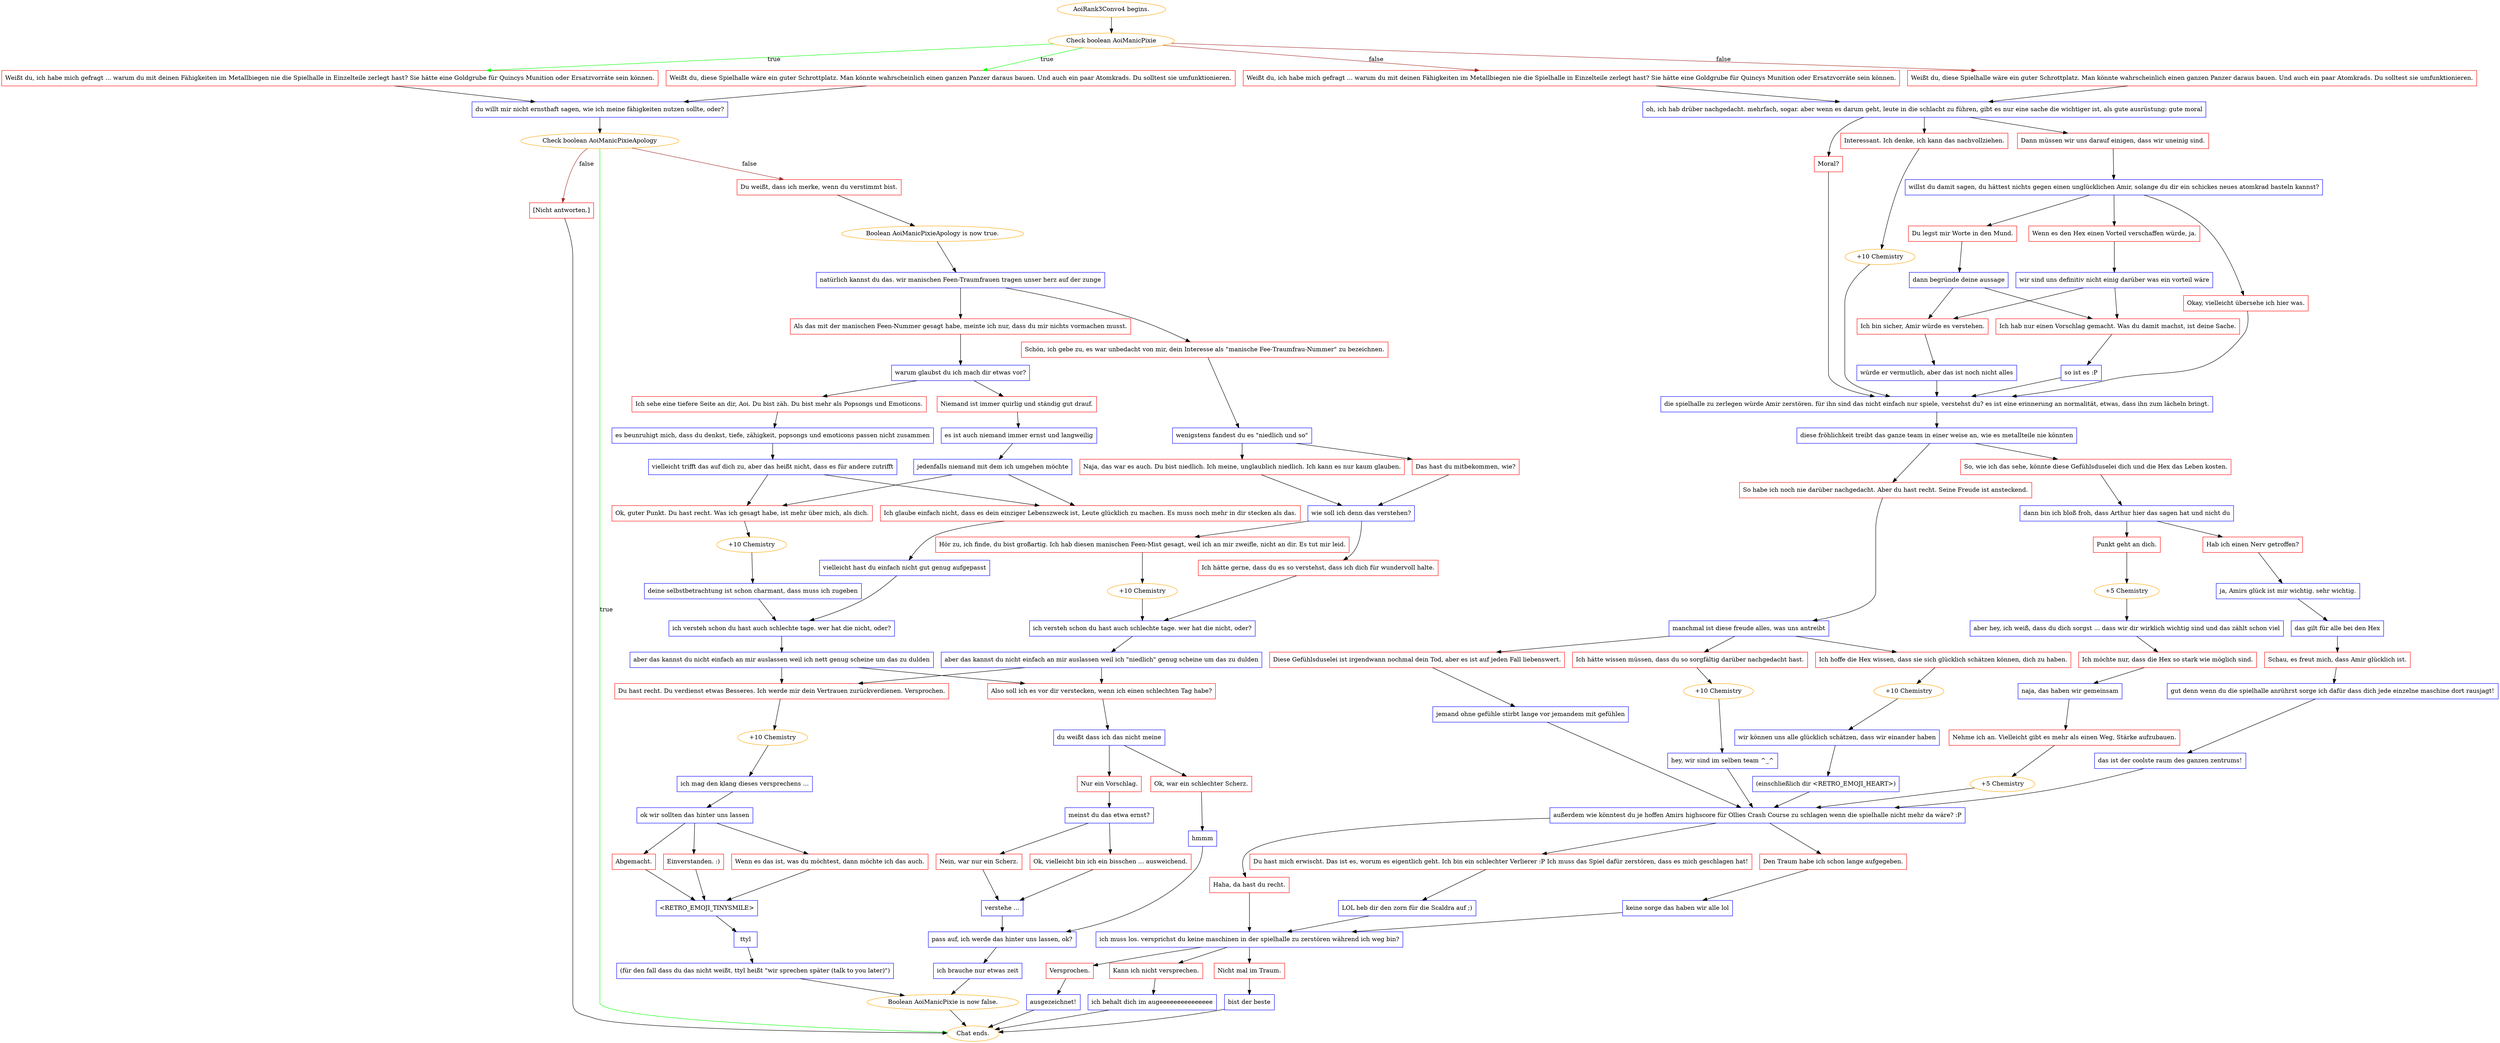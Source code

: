 digraph {
	"AoiRank3Convo4 begins." [color=orange];
		"AoiRank3Convo4 begins." -> j3883439251;
	j3883439251 [label="Check boolean AoiManicPixie",color=orange];
		j3883439251 -> j1845086542 [label=true,color=green];
		j3883439251 -> j1008623183 [label=true,color=green];
		j3883439251 -> j3881028439 [label=false,color=brown];
		j3883439251 -> j1527300703 [label=false,color=brown];
	j1845086542 [label="Weißt du, ich habe mich gefragt ... warum du mit deinen Fähigkeiten im Metallbiegen nie die Spielhalle in Einzelteile zerlegt hast? Sie hätte eine Goldgrube für Quincys Munition oder Ersatzvorräte sein können.",shape=box,color=red];
		j1845086542 -> j2645984354;
	j1008623183 [label="Weißt du, diese Spielhalle wäre ein guter Schrottplatz. Man könnte wahrscheinlich einen ganzen Panzer daraus bauen. Und auch ein paar Atomkrads. Du solltest sie umfunktionieren.",shape=box,color=red];
		j1008623183 -> j2645984354;
	j3881028439 [label="Weißt du, ich habe mich gefragt ... warum du mit deinen Fähigkeiten im Metallbiegen nie die Spielhalle in Einzelteile zerlegt hast? Sie hätte eine Goldgrube für Quincys Munition oder Ersatzvorräte sein können.",shape=box,color=red];
		j3881028439 -> j1350447894;
	j1527300703 [label="Weißt du, diese Spielhalle wäre ein guter Schrottplatz. Man könnte wahrscheinlich einen ganzen Panzer daraus bauen. Und auch ein paar Atomkrads. Du solltest sie umfunktionieren.",shape=box,color=red];
		j1527300703 -> j1350447894;
	j2645984354 [label="du willt mir nicht ernsthaft sagen, wie ich meine fähigkeiten nutzen sollte, oder?",shape=box,color=blue];
		j2645984354 -> j1910625347;
	j1350447894 [label="oh, ich hab drüber nachgedacht. mehrfach, sogar. aber wenn es darum geht, leute in die schlacht zu führen, gibt es nur eine sache die wichtiger ist, als gute ausrüstung: gute moral",shape=box,color=blue];
		j1350447894 -> j1399914941;
		j1350447894 -> j885717251;
		j1350447894 -> j1252494774;
	j1910625347 [label="Check boolean AoiManicPixieApology",color=orange];
		j1910625347 -> "Chat ends." [label=true,color=green];
		j1910625347 -> j2608780007 [label=false,color=brown];
		j1910625347 -> j3266056868 [label=false,color=brown];
	j1399914941 [label="Moral?",shape=box,color=red];
		j1399914941 -> j2043971434;
	j885717251 [label="Interessant. Ich denke, ich kann das nachvollziehen.",shape=box,color=red];
		j885717251 -> j663923903;
	j1252494774 [label="Dann müssen wir uns darauf einigen, dass wir uneinig sind.",shape=box,color=red];
		j1252494774 -> j2281618192;
	"Chat ends." [color=orange];
	j2608780007 [label="Du weißt, dass ich merke, wenn du verstimmt bist.",shape=box,color=red];
		j2608780007 -> j4186860954;
	j3266056868 [label="[Nicht antworten.]",shape=box,color=red];
		j3266056868 -> "Chat ends.";
	j2043971434 [label="die spielhalle zu zerlegen würde Amir zerstören. für ihn sind das nicht einfach nur spiele, verstehst du? es ist eine erinnerung an normalität, etwas, dass ihn zum lächeln bringt.",shape=box,color=blue];
		j2043971434 -> j423520680;
	j663923903 [label="+10 Chemistry",color=orange];
		j663923903 -> j2043971434;
	j2281618192 [label="willst du damit sagen, du hättest nichts gegen einen unglücklichen Amir, solange du dir ein schickes neues atomkrad basteln kannst?",shape=box,color=blue];
		j2281618192 -> j1401782826;
		j2281618192 -> j2421941510;
		j2281618192 -> j1874606457;
	j4186860954 [label="Boolean AoiManicPixieApology is now true.",color=orange];
		j4186860954 -> j1180626138;
	j423520680 [label="diese fröhlichkeit treibt das ganze team in einer weise an, wie es metallteile nie könnten",shape=box,color=blue];
		j423520680 -> j1593511661;
		j423520680 -> j1276691394;
	j1401782826 [label="Wenn es den Hex einen Vorteil verschaffen würde, ja.",shape=box,color=red];
		j1401782826 -> j1832976817;
	j2421941510 [label="Du legst mir Worte in den Mund.",shape=box,color=red];
		j2421941510 -> j3625131784;
	j1874606457 [label="Okay, vielleicht übersehe ich hier was.",shape=box,color=red];
		j1874606457 -> j2043971434;
	j1180626138 [label="natürlich kannst du das. wir manischen Feen-Traumfrauen tragen unser herz auf der zunge",shape=box,color=blue];
		j1180626138 -> j3144672647;
		j1180626138 -> j2817837107;
	j1593511661 [label="So habe ich noch nie darüber nachgedacht. Aber du hast recht. Seine Freude ist ansteckend.",shape=box,color=red];
		j1593511661 -> j4203546077;
	j1276691394 [label="So, wie ich das sehe, könnte diese Gefühlsduselei dich und die Hex das Leben kosten.",shape=box,color=red];
		j1276691394 -> j647810095;
	j1832976817 [label="wir sind uns definitiv nicht einig darüber was ein vorteil wäre",shape=box,color=blue];
		j1832976817 -> j2563510878;
		j1832976817 -> j3459851749;
	j3625131784 [label="dann begründe deine aussage",shape=box,color=blue];
		j3625131784 -> j2563510878;
		j3625131784 -> j3459851749;
	j3144672647 [label="Schön, ich gebe zu, es war unbedacht von mir, dein Interesse als \"manische Fee-Traumfrau-Nummer\" zu bezeichnen.",shape=box,color=red];
		j3144672647 -> j3057001145;
	j2817837107 [label="Als das mit der manischen Feen-Nummer gesagt habe, meinte ich nur, dass du mir nichts vormachen musst.",shape=box,color=red];
		j2817837107 -> j4217630708;
	j4203546077 [label="manchmal ist diese freude alles, was uns antreibt",shape=box,color=blue];
		j4203546077 -> j1278569821;
		j4203546077 -> j892438988;
		j4203546077 -> j3262351762;
	j647810095 [label="dann bin ich bloß froh, dass Arthur hier das sagen hat und nicht du",shape=box,color=blue];
		j647810095 -> j1343486391;
		j647810095 -> j911430601;
	j2563510878 [label="Ich hab nur einen Vorschlag gemacht. Was du damit machst, ist deine Sache.",shape=box,color=red];
		j2563510878 -> j26345501;
	j3459851749 [label="Ich bin sicher, Amir würde es verstehen.",shape=box,color=red];
		j3459851749 -> j3496444743;
	j3057001145 [label="wenigstens fandest du es \"niedlich und so\"",shape=box,color=blue];
		j3057001145 -> j3829607281;
		j3057001145 -> j1190653354;
	j4217630708 [label="warum glaubst du ich mach dir etwas vor?",shape=box,color=blue];
		j4217630708 -> j1656134717;
		j4217630708 -> j3160218487;
	j1278569821 [label="Ich hätte wissen müssen, dass du so sorgfältig darüber nachgedacht hast.",shape=box,color=red];
		j1278569821 -> j2802034614;
	j892438988 [label="Ich hoffe die Hex wissen, dass sie sich glücklich schätzen können, dich zu haben.",shape=box,color=red];
		j892438988 -> j527041936;
	j3262351762 [label="Diese Gefühlsduselei ist irgendwann nochmal dein Tod, aber es ist auf jeden Fall liebenswert.",shape=box,color=red];
		j3262351762 -> j1050457353;
	j1343486391 [label="Punkt geht an dich.",shape=box,color=red];
		j1343486391 -> j2436941529;
	j911430601 [label="Hab ich einen Nerv getroffen?",shape=box,color=red];
		j911430601 -> j1613858348;
	j26345501 [label="so ist es :P",shape=box,color=blue];
		j26345501 -> j2043971434;
	j3496444743 [label="würde er vermutlich, aber das ist noch nicht alles",shape=box,color=blue];
		j3496444743 -> j2043971434;
	j3829607281 [label="Naja, das war es auch. Du bist niedlich. Ich meine, unglaublich niedlich. Ich kann es nur kaum glauben.",shape=box,color=red];
		j3829607281 -> j364303073;
	j1190653354 [label="Das hast du mitbekommen, wie?",shape=box,color=red];
		j1190653354 -> j364303073;
	j1656134717 [label="Niemand ist immer quirlig und ständig gut drauf.",shape=box,color=red];
		j1656134717 -> j3852028418;
	j3160218487 [label="Ich sehe eine tiefere Seite an dir, Aoi. Du bist zäh. Du bist mehr als Popsongs und Emoticons.",shape=box,color=red];
		j3160218487 -> j991907318;
	j2802034614 [label="+10 Chemistry",color=orange];
		j2802034614 -> j630781451;
	j527041936 [label="+10 Chemistry",color=orange];
		j527041936 -> j3079907257;
	j1050457353 [label="jemand ohne gefühle stirbt lange vor jemandem mit gefühlen",shape=box,color=blue];
		j1050457353 -> j1167850269;
	j2436941529 [label="+5 Chemistry",color=orange];
		j2436941529 -> j2601701730;
	j1613858348 [label="ja, Amirs glück ist mir wichtig. sehr wichtig.",shape=box,color=blue];
		j1613858348 -> j4163498421;
	j364303073 [label="wie soll ich denn das verstehen?",shape=box,color=blue];
		j364303073 -> j3522492456;
		j364303073 -> j973154844;
	j3852028418 [label="es ist auch niemand immer ernst und langweilig",shape=box,color=blue];
		j3852028418 -> j1556394837;
	j991907318 [label="es beunruhigt mich, dass du denkst, tiefe, zähigkeit, popsongs und emoticons passen nicht zusammen",shape=box,color=blue];
		j991907318 -> j2043125409;
	j630781451 [label="hey, wir sind im selben team ^_^",shape=box,color=blue];
		j630781451 -> j1167850269;
	j3079907257 [label="wir können uns alle glücklich schätzen, dass wir einander haben",shape=box,color=blue];
		j3079907257 -> j15714729;
	j1167850269 [label="außerdem wie könntest du je hoffen Amirs highscore für Ollies Crash Course zu schlagen wenn die spielhalle nicht mehr da wäre? :P",shape=box,color=blue];
		j1167850269 -> j555711397;
		j1167850269 -> j538438836;
		j1167850269 -> j3167348825;
	j2601701730 [label="aber hey, ich weiß, dass du dich sorgst ... dass wir dir wirklich wichtig sind und das zählt schon viel",shape=box,color=blue];
		j2601701730 -> j992532894;
	j4163498421 [label="das gilt für alle bei den Hex",shape=box,color=blue];
		j4163498421 -> j1987201866;
	j3522492456 [label="Hör zu, ich finde, du bist großartig. Ich hab diesen manischen Feen-Mist gesagt, weil ich an mir zweifle, nicht an dir. Es tut mir leid.",shape=box,color=red];
		j3522492456 -> j2113363706;
	j973154844 [label="Ich hätte gerne, dass du es so verstehst, dass ich dich für wundervoll halte.",shape=box,color=red];
		j973154844 -> j310711916;
	j1556394837 [label="jedenfalls niemand mit dem ich umgehen möchte",shape=box,color=blue];
		j1556394837 -> j2507503336;
		j1556394837 -> j2810397117;
	j2043125409 [label="vielleicht trifft das auf dich zu, aber das heißt nicht, dass es für andere zutrifft",shape=box,color=blue];
		j2043125409 -> j2810397117;
		j2043125409 -> j2507503336;
	j15714729 [label="(einschließlich dir <RETRO_EMOJI_HEART>)",shape=box,color=blue];
		j15714729 -> j1167850269;
	j555711397 [label="Du hast mich erwischt. Das ist es, worum es eigentlich geht. Ich bin ein schlechter Verlierer :P Ich muss das Spiel dafür zerstören, dass es mich geschlagen hat!",shape=box,color=red];
		j555711397 -> j3856934257;
	j538438836 [label="Haha, da hast du recht.",shape=box,color=red];
		j538438836 -> j3658878734;
	j3167348825 [label="Den Traum habe ich schon lange aufgegeben.",shape=box,color=red];
		j3167348825 -> j1534071604;
	j992532894 [label="Ich möchte nur, dass die Hex so stark wie möglich sind.",shape=box,color=red];
		j992532894 -> j3688014502;
	j1987201866 [label="Schau, es freut mich, dass Amir glücklich ist.",shape=box,color=red];
		j1987201866 -> j3268536723;
	j2113363706 [label="+10 Chemistry",color=orange];
		j2113363706 -> j310711916;
	j310711916 [label="ich versteh schon du hast auch schlechte tage. wer hat die nicht, oder?",shape=box,color=blue];
		j310711916 -> j3207010160;
	j2507503336 [label="Ich glaube einfach nicht, dass es dein einziger Lebenszweck ist, Leute glücklich zu machen. Es muss noch mehr in dir stecken als das.",shape=box,color=red];
		j2507503336 -> j374446736;
	j2810397117 [label="Ok, guter Punkt. Du hast recht. Was ich gesagt habe, ist mehr über mich, als dich.",shape=box,color=red];
		j2810397117 -> j342964239;
	j3856934257 [label="LOL heb dir den zorn für die Scaldra auf ;)",shape=box,color=blue];
		j3856934257 -> j3658878734;
	j3658878734 [label="ich muss los. versprichst du keine maschinen in der spielhalle zu zerstören während ich weg bin?",shape=box,color=blue];
		j3658878734 -> j2878444354;
		j3658878734 -> j3958981077;
		j3658878734 -> j2108931127;
	j1534071604 [label="keine sorge das haben wir alle lol",shape=box,color=blue];
		j1534071604 -> j3658878734;
	j3688014502 [label="naja, das haben wir gemeinsam",shape=box,color=blue];
		j3688014502 -> j2171050052;
	j3268536723 [label="gut denn wenn du die spielhalle anrührst sorge ich dafür dass dich jede einzelne maschine dort rausjagt!",shape=box,color=blue];
		j3268536723 -> j2931700713;
	j3207010160 [label="aber das kannst du nicht einfach an mir auslassen weil ich \"niedlich\" genug scheine um das zu dulden",shape=box,color=blue];
		j3207010160 -> j794049388;
		j3207010160 -> j148010999;
	j374446736 [label="vielleicht hast du einfach nicht gut genug aufgepasst",shape=box,color=blue];
		j374446736 -> j1853168497;
	j342964239 [label="+10 Chemistry",color=orange];
		j342964239 -> j3119743569;
	j2878444354 [label="Versprochen.",shape=box,color=red];
		j2878444354 -> j3755984804;
	j3958981077 [label="Kann ich nicht versprechen.",shape=box,color=red];
		j3958981077 -> j1405221061;
	j2108931127 [label="Nicht mal im Traum.",shape=box,color=red];
		j2108931127 -> j1389363401;
	j2171050052 [label="Nehme ich an. Vielleicht gibt es mehr als einen Weg, Stärke aufzubauen.",shape=box,color=red];
		j2171050052 -> j1992027345;
	j2931700713 [label="das ist der coolste raum des ganzen zentrums!",shape=box,color=blue];
		j2931700713 -> j1167850269;
	j794049388 [label="Du hast recht. Du verdienst etwas Besseres. Ich werde mir dein Vertrauen zurückverdienen. Versprochen.",shape=box,color=red];
		j794049388 -> j3624492850;
	j148010999 [label="Also soll ich es vor dir verstecken, wenn ich einen schlechten Tag habe?",shape=box,color=red];
		j148010999 -> j475841572;
	j1853168497 [label="ich versteh schon du hast auch schlechte tage. wer hat die nicht, oder?",shape=box,color=blue];
		j1853168497 -> j1450548185;
	j3119743569 [label="deine selbstbetrachtung ist schon charmant, dass muss ich zugeben",shape=box,color=blue];
		j3119743569 -> j1853168497;
	j3755984804 [label="ausgezeichnet!",shape=box,color=blue];
		j3755984804 -> "Chat ends.";
	j1405221061 [label="ich behalt dich im augeeeeeeeeeeeeeee",shape=box,color=blue];
		j1405221061 -> "Chat ends.";
	j1389363401 [label="bist der beste",shape=box,color=blue];
		j1389363401 -> "Chat ends.";
	j1992027345 [label="+5 Chemistry",color=orange];
		j1992027345 -> j1167850269;
	j3624492850 [label="+10 Chemistry",color=orange];
		j3624492850 -> j3799735492;
	j475841572 [label="du weißt dass ich das nicht meine",shape=box,color=blue];
		j475841572 -> j366808498;
		j475841572 -> j118095177;
	j1450548185 [label="aber das kannst du nicht einfach an mir auslassen weil ich nett genug scheine um das zu dulden",shape=box,color=blue];
		j1450548185 -> j794049388;
		j1450548185 -> j148010999;
	j3799735492 [label="ich mag den klang dieses versprechens ...",shape=box,color=blue];
		j3799735492 -> j3650160113;
	j366808498 [label="Nur ein Vorschlag.",shape=box,color=red];
		j366808498 -> j2760594244;
	j118095177 [label="Ok, war ein schlechter Scherz.",shape=box,color=red];
		j118095177 -> j1181869515;
	j3650160113 [label="ok wir sollten das hinter uns lassen",shape=box,color=blue];
		j3650160113 -> j235557138;
		j3650160113 -> j324840415;
		j3650160113 -> j487749;
	j2760594244 [label="meinst du das etwa ernst?",shape=box,color=blue];
		j2760594244 -> j2873609111;
		j2760594244 -> j1547611239;
	j1181869515 [label="hmmm",shape=box,color=blue];
		j1181869515 -> j892649279;
	j235557138 [label="Abgemacht.",shape=box,color=red];
		j235557138 -> j3087155169;
	j324840415 [label="Einverstanden. :)",shape=box,color=red];
		j324840415 -> j3087155169;
	j487749 [label="Wenn es das ist, was du möchtest, dann möchte ich das auch.",shape=box,color=red];
		j487749 -> j3087155169;
	j2873609111 [label="Ok, vielleicht bin ich ein bisschen ... ausweichend.",shape=box,color=red];
		j2873609111 -> j3167728991;
	j1547611239 [label="Nein, war nur ein Scherz.",shape=box,color=red];
		j1547611239 -> j3167728991;
	j892649279 [label="pass auf, ich werde das hinter uns lassen, ok?",shape=box,color=blue];
		j892649279 -> j584998395;
	j3087155169 [label="<RETRO_EMOJI_TINYSMILE>",shape=box,color=blue];
		j3087155169 -> j1584153445;
	j3167728991 [label="verstehe ...",shape=box,color=blue];
		j3167728991 -> j892649279;
	j584998395 [label="ich brauche nur etwas zeit",shape=box,color=blue];
		j584998395 -> j4025535607;
	j1584153445 [label="ttyl",shape=box,color=blue];
		j1584153445 -> j4084636289;
	j4025535607 [label="Boolean AoiManicPixie is now false.",color=orange];
		j4025535607 -> "Chat ends.";
	j4084636289 [label="(für den fall dass du das nicht weißt, ttyl heißt \"wir sprechen später (talk to you later)\")",shape=box,color=blue];
		j4084636289 -> j4025535607;
}